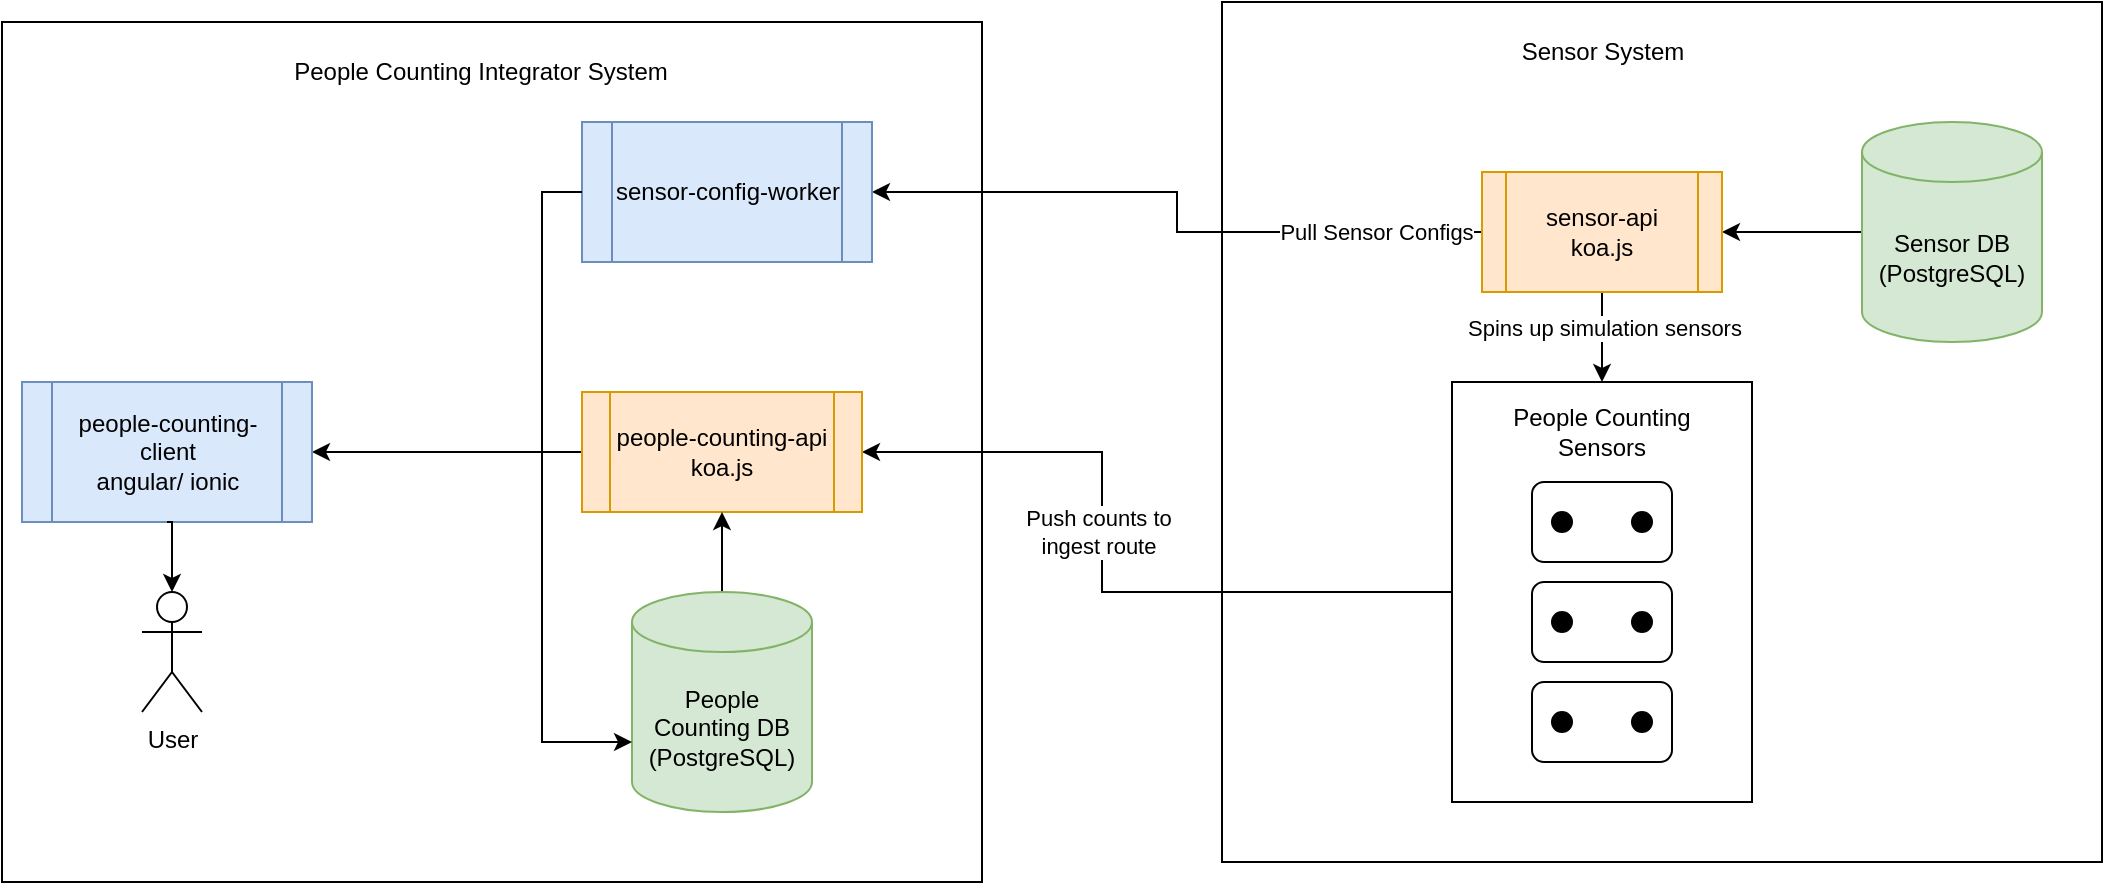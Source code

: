 <mxfile version="26.1.1">
  <diagram name="Page-1" id="KW4KV1JRnlx-CsQ949Hj">
    <mxGraphModel dx="1060" dy="678" grid="1" gridSize="10" guides="1" tooltips="1" connect="1" arrows="1" fold="1" page="1" pageScale="1" pageWidth="1100" pageHeight="850" math="0" shadow="0">
      <root>
        <mxCell id="0" />
        <mxCell id="1" parent="0" />
        <mxCell id="V9qVlPGY5hBEQCjkdHOu-80" value="" style="group" parent="1" vertex="1" connectable="0">
          <mxGeometry x="20" y="100" width="490" height="430" as="geometry" />
        </mxCell>
        <mxCell id="V9qVlPGY5hBEQCjkdHOu-74" value="" style="rounded=0;whiteSpace=wrap;html=1;" parent="V9qVlPGY5hBEQCjkdHOu-80" vertex="1">
          <mxGeometry width="490" height="430" as="geometry" />
        </mxCell>
        <mxCell id="V9qVlPGY5hBEQCjkdHOu-75" value="People Counting Integrator System" style="text;html=1;align=center;verticalAlign=middle;whiteSpace=wrap;rounded=0;" parent="V9qVlPGY5hBEQCjkdHOu-80" vertex="1">
          <mxGeometry x="142.5" y="10" width="192.5" height="30" as="geometry" />
        </mxCell>
        <mxCell id="V9qVlPGY5hBEQCjkdHOu-49" value="" style="rounded=0;whiteSpace=wrap;html=1;" parent="1" vertex="1">
          <mxGeometry x="630" y="90" width="440" height="430" as="geometry" />
        </mxCell>
        <mxCell id="s_7Wc5aM7_GYv-c3CfpL-1" style="edgeStyle=orthogonalEdgeStyle;rounded=0;orthogonalLoop=1;jettySize=auto;html=1;exitX=0;exitY=0.5;exitDx=0;exitDy=0;" edge="1" parent="1" source="V9qVlPGY5hBEQCjkdHOu-17" target="V9qVlPGY5hBEQCjkdHOu-25">
          <mxGeometry relative="1" as="geometry">
            <Array as="points">
              <mxPoint x="570" y="385" />
              <mxPoint x="570" y="315" />
            </Array>
          </mxGeometry>
        </mxCell>
        <mxCell id="s_7Wc5aM7_GYv-c3CfpL-2" value="Push counts to&lt;div&gt;ingest route&lt;/div&gt;" style="edgeLabel;html=1;align=center;verticalAlign=middle;resizable=0;points=[];" vertex="1" connectable="0" parent="s_7Wc5aM7_GYv-c3CfpL-1">
          <mxGeometry x="0.124" y="2" relative="1" as="geometry">
            <mxPoint as="offset" />
          </mxGeometry>
        </mxCell>
        <mxCell id="V9qVlPGY5hBEQCjkdHOu-17" value="" style="rounded=0;whiteSpace=wrap;html=1;" parent="1" vertex="1">
          <mxGeometry x="745" y="280" width="150" height="210" as="geometry" />
        </mxCell>
        <mxCell id="V9qVlPGY5hBEQCjkdHOu-47" style="edgeStyle=orthogonalEdgeStyle;rounded=0;orthogonalLoop=1;jettySize=auto;html=1;exitX=0;exitY=0.5;exitDx=0;exitDy=0;exitPerimeter=0;" parent="1" source="V9qVlPGY5hBEQCjkdHOu-4" target="V9qVlPGY5hBEQCjkdHOu-5" edge="1">
          <mxGeometry relative="1" as="geometry" />
        </mxCell>
        <mxCell id="V9qVlPGY5hBEQCjkdHOu-4" value="Sensor DB&lt;div&gt;(PostgreSQL)&lt;/div&gt;" style="shape=cylinder3;whiteSpace=wrap;html=1;boundedLbl=1;backgroundOutline=1;size=15;fillColor=#d5e8d4;strokeColor=#82b366;" parent="1" vertex="1">
          <mxGeometry x="950" y="150" width="90" height="110" as="geometry" />
        </mxCell>
        <mxCell id="V9qVlPGY5hBEQCjkdHOu-23" style="edgeStyle=orthogonalEdgeStyle;rounded=0;orthogonalLoop=1;jettySize=auto;html=1;exitX=0.5;exitY=1;exitDx=0;exitDy=0;entryX=0.5;entryY=0;entryDx=0;entryDy=0;" parent="1" source="V9qVlPGY5hBEQCjkdHOu-5" target="V9qVlPGY5hBEQCjkdHOu-17" edge="1">
          <mxGeometry relative="1" as="geometry" />
        </mxCell>
        <mxCell id="V9qVlPGY5hBEQCjkdHOu-24" value="Spins up simulation sensors" style="edgeLabel;html=1;align=center;verticalAlign=middle;resizable=0;points=[];" parent="V9qVlPGY5hBEQCjkdHOu-23" vertex="1" connectable="0">
          <mxGeometry x="-0.21" y="1" relative="1" as="geometry">
            <mxPoint as="offset" />
          </mxGeometry>
        </mxCell>
        <mxCell id="V9qVlPGY5hBEQCjkdHOu-78" style="edgeStyle=orthogonalEdgeStyle;rounded=0;orthogonalLoop=1;jettySize=auto;html=1;exitX=0;exitY=0.5;exitDx=0;exitDy=0;entryX=1;entryY=0.5;entryDx=0;entryDy=0;" parent="1" source="V9qVlPGY5hBEQCjkdHOu-5" target="V9qVlPGY5hBEQCjkdHOu-65" edge="1">
          <mxGeometry relative="1" as="geometry" />
        </mxCell>
        <mxCell id="V9qVlPGY5hBEQCjkdHOu-79" value="Pull Sensor Configs" style="edgeLabel;html=1;align=center;verticalAlign=middle;resizable=0;points=[];" parent="V9qVlPGY5hBEQCjkdHOu-78" vertex="1" connectable="0">
          <mxGeometry x="-0.429" y="-3" relative="1" as="geometry">
            <mxPoint x="40" y="3" as="offset" />
          </mxGeometry>
        </mxCell>
        <mxCell id="V9qVlPGY5hBEQCjkdHOu-5" value="sensor-api&lt;div&gt;koa.js&lt;/div&gt;" style="shape=process;whiteSpace=wrap;html=1;backgroundOutline=1;fillColor=#ffe6cc;strokeColor=#d79b00;" parent="1" vertex="1">
          <mxGeometry x="760" y="175" width="120" height="60" as="geometry" />
        </mxCell>
        <mxCell id="V9qVlPGY5hBEQCjkdHOu-12" value="" style="group" parent="1" vertex="1" connectable="0">
          <mxGeometry x="785" y="330" width="70" height="40" as="geometry" />
        </mxCell>
        <mxCell id="V9qVlPGY5hBEQCjkdHOu-7" value="" style="rounded=1;whiteSpace=wrap;html=1;" parent="V9qVlPGY5hBEQCjkdHOu-12" vertex="1">
          <mxGeometry width="70" height="40" as="geometry" />
        </mxCell>
        <mxCell id="V9qVlPGY5hBEQCjkdHOu-8" value="" style="ellipse;whiteSpace=wrap;html=1;aspect=fixed;fillColor=#000000;" parent="V9qVlPGY5hBEQCjkdHOu-12" vertex="1">
          <mxGeometry x="10" y="15" width="10" height="10" as="geometry" />
        </mxCell>
        <mxCell id="V9qVlPGY5hBEQCjkdHOu-10" value="" style="ellipse;whiteSpace=wrap;html=1;aspect=fixed;fillColor=#000000;" parent="V9qVlPGY5hBEQCjkdHOu-12" vertex="1">
          <mxGeometry x="50" y="15" width="10" height="10" as="geometry" />
        </mxCell>
        <mxCell id="V9qVlPGY5hBEQCjkdHOu-13" value="" style="group" parent="1" vertex="1" connectable="0">
          <mxGeometry x="785" y="380" width="70" height="40" as="geometry" />
        </mxCell>
        <mxCell id="V9qVlPGY5hBEQCjkdHOu-14" value="" style="rounded=1;whiteSpace=wrap;html=1;" parent="V9qVlPGY5hBEQCjkdHOu-13" vertex="1">
          <mxGeometry width="70" height="40" as="geometry" />
        </mxCell>
        <mxCell id="V9qVlPGY5hBEQCjkdHOu-15" value="" style="ellipse;whiteSpace=wrap;html=1;aspect=fixed;fillColor=#000000;" parent="V9qVlPGY5hBEQCjkdHOu-13" vertex="1">
          <mxGeometry x="10" y="15" width="10" height="10" as="geometry" />
        </mxCell>
        <mxCell id="V9qVlPGY5hBEQCjkdHOu-16" value="" style="ellipse;whiteSpace=wrap;html=1;aspect=fixed;fillColor=#000000;" parent="V9qVlPGY5hBEQCjkdHOu-13" vertex="1">
          <mxGeometry x="50" y="15" width="10" height="10" as="geometry" />
        </mxCell>
        <mxCell id="V9qVlPGY5hBEQCjkdHOu-18" value="" style="group" parent="1" vertex="1" connectable="0">
          <mxGeometry x="785" y="430" width="70" height="40" as="geometry" />
        </mxCell>
        <mxCell id="V9qVlPGY5hBEQCjkdHOu-19" value="" style="rounded=1;whiteSpace=wrap;html=1;" parent="V9qVlPGY5hBEQCjkdHOu-18" vertex="1">
          <mxGeometry width="70" height="40" as="geometry" />
        </mxCell>
        <mxCell id="V9qVlPGY5hBEQCjkdHOu-20" value="" style="ellipse;whiteSpace=wrap;html=1;aspect=fixed;fillColor=#000000;" parent="V9qVlPGY5hBEQCjkdHOu-18" vertex="1">
          <mxGeometry x="10" y="15" width="10" height="10" as="geometry" />
        </mxCell>
        <mxCell id="V9qVlPGY5hBEQCjkdHOu-21" value="" style="ellipse;whiteSpace=wrap;html=1;aspect=fixed;fillColor=#000000;" parent="V9qVlPGY5hBEQCjkdHOu-18" vertex="1">
          <mxGeometry x="50" y="15" width="10" height="10" as="geometry" />
        </mxCell>
        <mxCell id="V9qVlPGY5hBEQCjkdHOu-22" value="People Counting Sensors" style="text;html=1;align=center;verticalAlign=middle;whiteSpace=wrap;rounded=0;" parent="1" vertex="1">
          <mxGeometry x="770" y="290" width="100" height="30" as="geometry" />
        </mxCell>
        <mxCell id="V9qVlPGY5hBEQCjkdHOu-62" style="edgeStyle=orthogonalEdgeStyle;rounded=0;orthogonalLoop=1;jettySize=auto;html=1;exitX=0;exitY=0.5;exitDx=0;exitDy=0;entryX=1;entryY=0.5;entryDx=0;entryDy=0;" parent="1" source="V9qVlPGY5hBEQCjkdHOu-25" target="V9qVlPGY5hBEQCjkdHOu-61" edge="1">
          <mxGeometry relative="1" as="geometry" />
        </mxCell>
        <mxCell id="V9qVlPGY5hBEQCjkdHOu-25" value="people-counting-api&lt;div&gt;koa.js&lt;/div&gt;" style="shape=process;whiteSpace=wrap;html=1;backgroundOutline=1;fillColor=#ffe6cc;strokeColor=#d79b00;" parent="1" vertex="1">
          <mxGeometry x="310" y="285" width="140" height="60" as="geometry" />
        </mxCell>
        <mxCell id="V9qVlPGY5hBEQCjkdHOu-38" value="User" style="shape=umlActor;verticalLabelPosition=bottom;verticalAlign=top;html=1;outlineConnect=0;" parent="1" vertex="1">
          <mxGeometry x="90" y="385" width="30" height="60" as="geometry" />
        </mxCell>
        <mxCell id="V9qVlPGY5hBEQCjkdHOu-46" style="edgeStyle=orthogonalEdgeStyle;rounded=0;orthogonalLoop=1;jettySize=auto;html=1;exitX=0.5;exitY=0;exitDx=0;exitDy=0;exitPerimeter=0;entryX=0.5;entryY=1;entryDx=0;entryDy=0;" parent="1" source="V9qVlPGY5hBEQCjkdHOu-44" target="V9qVlPGY5hBEQCjkdHOu-25" edge="1">
          <mxGeometry relative="1" as="geometry" />
        </mxCell>
        <mxCell id="V9qVlPGY5hBEQCjkdHOu-44" value="People Counting DB&lt;div&gt;(PostgreSQL)&lt;/div&gt;" style="shape=cylinder3;whiteSpace=wrap;html=1;boundedLbl=1;backgroundOutline=1;size=15;fillColor=#d5e8d4;strokeColor=#82b366;" parent="1" vertex="1">
          <mxGeometry x="335" y="385" width="90" height="110" as="geometry" />
        </mxCell>
        <mxCell id="V9qVlPGY5hBEQCjkdHOu-61" value="people-counting-client&lt;div&gt;angular/ ionic&lt;/div&gt;" style="shape=process;whiteSpace=wrap;html=1;backgroundOutline=1;fillColor=#dae8fc;strokeColor=#6c8ebf;" parent="1" vertex="1">
          <mxGeometry x="30" y="280" width="145" height="70" as="geometry" />
        </mxCell>
        <mxCell id="V9qVlPGY5hBEQCjkdHOu-64" style="edgeStyle=orthogonalEdgeStyle;rounded=0;orthogonalLoop=1;jettySize=auto;html=1;exitX=0.5;exitY=1;exitDx=0;exitDy=0;entryX=0.5;entryY=0;entryDx=0;entryDy=0;entryPerimeter=0;" parent="1" source="V9qVlPGY5hBEQCjkdHOu-61" target="V9qVlPGY5hBEQCjkdHOu-38" edge="1">
          <mxGeometry relative="1" as="geometry" />
        </mxCell>
        <mxCell id="V9qVlPGY5hBEQCjkdHOu-65" value="sensor-config-worker" style="shape=process;whiteSpace=wrap;html=1;backgroundOutline=1;fillColor=#dae8fc;strokeColor=#6c8ebf;" parent="1" vertex="1">
          <mxGeometry x="310" y="150" width="145" height="70" as="geometry" />
        </mxCell>
        <mxCell id="V9qVlPGY5hBEQCjkdHOu-72" value="Sensor System" style="text;html=1;align=center;verticalAlign=middle;whiteSpace=wrap;rounded=0;" parent="1" vertex="1">
          <mxGeometry x="752.5" y="100" width="135" height="30" as="geometry" />
        </mxCell>
        <mxCell id="V9qVlPGY5hBEQCjkdHOu-73" style="edgeStyle=orthogonalEdgeStyle;rounded=0;orthogonalLoop=1;jettySize=auto;html=1;exitX=0;exitY=0.5;exitDx=0;exitDy=0;entryX=0;entryY=0;entryDx=0;entryDy=75;entryPerimeter=0;" parent="1" source="V9qVlPGY5hBEQCjkdHOu-65" target="V9qVlPGY5hBEQCjkdHOu-44" edge="1">
          <mxGeometry relative="1" as="geometry" />
        </mxCell>
      </root>
    </mxGraphModel>
  </diagram>
</mxfile>
